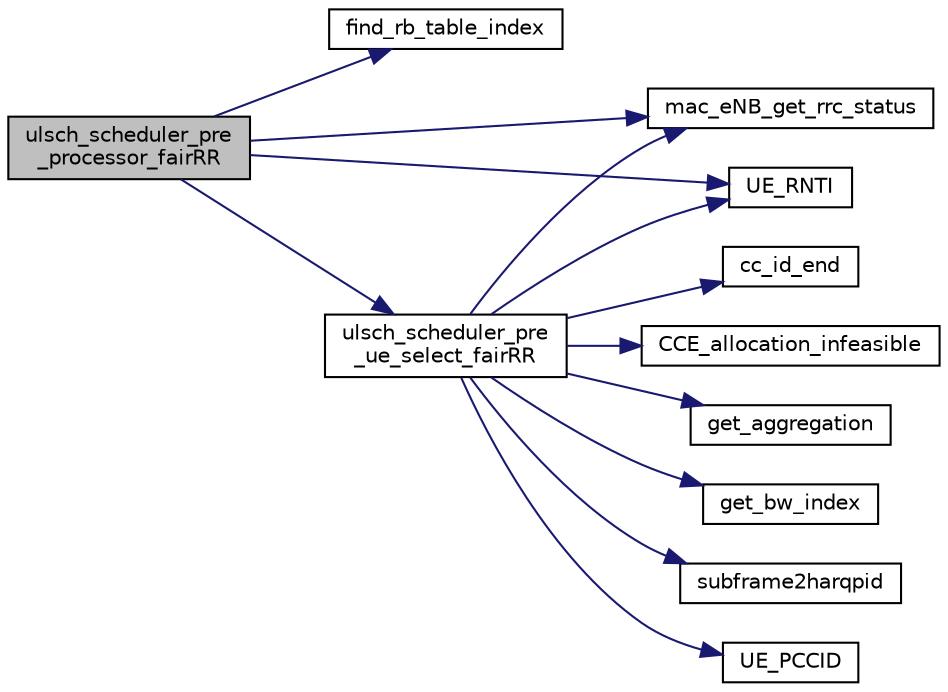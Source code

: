 digraph "ulsch_scheduler_pre_processor_fairRR"
{
 // LATEX_PDF_SIZE
  edge [fontname="Helvetica",fontsize="10",labelfontname="Helvetica",labelfontsize="10"];
  node [fontname="Helvetica",fontsize="10",shape=record];
  rankdir="LR";
  Node1 [label="ulsch_scheduler_pre\l_processor_fairRR",height=0.2,width=0.4,color="black", fillcolor="grey75", style="filled", fontcolor="black",tooltip=" "];
  Node1 -> Node2 [color="midnightblue",fontsize="10",style="solid",fontname="Helvetica"];
  Node2 [label="find_rb_table_index",height=0.2,width=0.4,color="black", fillcolor="white", style="filled",URL="$group____mac.html#gaea64c4a61cdf25c25accbec8838d6dc7",tooltip=" "];
  Node1 -> Node3 [color="midnightblue",fontsize="10",style="solid",fontname="Helvetica"];
  Node3 [label="mac_eNB_get_rrc_status",height=0.2,width=0.4,color="black", fillcolor="white", style="filled",URL="$group____rrc.html#ga924d14199b132512e86d4fec21b50253",tooltip=" "];
  Node1 -> Node4 [color="midnightblue",fontsize="10",style="solid",fontname="Helvetica"];
  Node4 [label="UE_RNTI",height=0.2,width=0.4,color="black", fillcolor="white", style="filled",URL="$group____mac.html#gab1357b72b8008581c108de6f662a3ca8",tooltip=" "];
  Node1 -> Node5 [color="midnightblue",fontsize="10",style="solid",fontname="Helvetica"];
  Node5 [label="ulsch_scheduler_pre\l_ue_select_fairRR",height=0.2,width=0.4,color="black", fillcolor="white", style="filled",URL="$eNB__scheduler__fairRR_8c.html#a40fe32e5a8c40cf65225546cecf6993e",tooltip=" "];
  Node5 -> Node6 [color="midnightblue",fontsize="10",style="solid",fontname="Helvetica"];
  Node6 [label="cc_id_end",height=0.2,width=0.4,color="black", fillcolor="white", style="filled",URL="$eNB__scheduler__fairRR_8c.html#ae4768777de95df62e7fc09d3f6415c96",tooltip=" "];
  Node5 -> Node7 [color="midnightblue",fontsize="10",style="solid",fontname="Helvetica"];
  Node7 [label="CCE_allocation_infeasible",height=0.2,width=0.4,color="black", fillcolor="white", style="filled",URL="$group____mac.html#ga08091f59e46cc6cbe9eac747d19517e6",tooltip=" "];
  Node5 -> Node8 [color="midnightblue",fontsize="10",style="solid",fontname="Helvetica"];
  Node8 [label="get_aggregation",height=0.2,width=0.4,color="black", fillcolor="white", style="filled",URL="$group____mac.html#ga4c2fbdb0dfe9c6eb3eea73322800e767",tooltip=" "];
  Node5 -> Node9 [color="midnightblue",fontsize="10",style="solid",fontname="Helvetica"];
  Node9 [label="get_bw_index",height=0.2,width=0.4,color="black", fillcolor="white", style="filled",URL="$group____mac.html#ga90192a5bf0a35e59da30cc67f2d17d33",tooltip=" "];
  Node5 -> Node3 [color="midnightblue",fontsize="10",style="solid",fontname="Helvetica"];
  Node5 -> Node10 [color="midnightblue",fontsize="10",style="solid",fontname="Helvetica"];
  Node10 [label="subframe2harqpid",height=0.2,width=0.4,color="black", fillcolor="white", style="filled",URL="$group____mac.html#gab50114bec770935c2cfd4c57407bdcbf",tooltip=" "];
  Node5 -> Node11 [color="midnightblue",fontsize="10",style="solid",fontname="Helvetica"];
  Node11 [label="UE_PCCID",height=0.2,width=0.4,color="black", fillcolor="white", style="filled",URL="$group____mac.html#ga63d612e6b94450ff40406b999ab25448",tooltip=" "];
  Node5 -> Node4 [color="midnightblue",fontsize="10",style="solid",fontname="Helvetica"];
}
